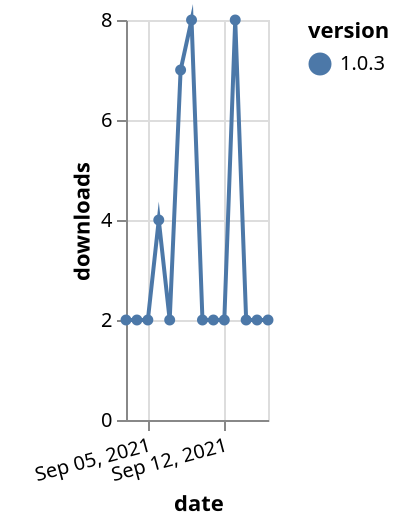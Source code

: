 {"$schema": "https://vega.github.io/schema/vega-lite/v5.json", "description": "A simple bar chart with embedded data.", "data": {"values": [{"date": "2021-09-03", "total": 3572, "delta": 2, "version": "1.0.3"}, {"date": "2021-09-04", "total": 3574, "delta": 2, "version": "1.0.3"}, {"date": "2021-09-05", "total": 3576, "delta": 2, "version": "1.0.3"}, {"date": "2021-09-06", "total": 3580, "delta": 4, "version": "1.0.3"}, {"date": "2021-09-07", "total": 3582, "delta": 2, "version": "1.0.3"}, {"date": "2021-09-08", "total": 3589, "delta": 7, "version": "1.0.3"}, {"date": "2021-09-09", "total": 3597, "delta": 8, "version": "1.0.3"}, {"date": "2021-09-10", "total": 3599, "delta": 2, "version": "1.0.3"}, {"date": "2021-09-11", "total": 3601, "delta": 2, "version": "1.0.3"}, {"date": "2021-09-12", "total": 3603, "delta": 2, "version": "1.0.3"}, {"date": "2021-09-13", "total": 3611, "delta": 8, "version": "1.0.3"}, {"date": "2021-09-14", "total": 3613, "delta": 2, "version": "1.0.3"}, {"date": "2021-09-15", "total": 3615, "delta": 2, "version": "1.0.3"}, {"date": "2021-09-16", "total": 3617, "delta": 2, "version": "1.0.3"}]}, "width": "container", "mark": {"type": "line", "point": {"filled": true}}, "encoding": {"x": {"field": "date", "type": "temporal", "timeUnit": "yearmonthdate", "title": "date", "axis": {"labelAngle": -15}}, "y": {"field": "delta", "type": "quantitative", "title": "downloads"}, "color": {"field": "version", "type": "nominal"}, "tooltip": {"field": "delta"}}}